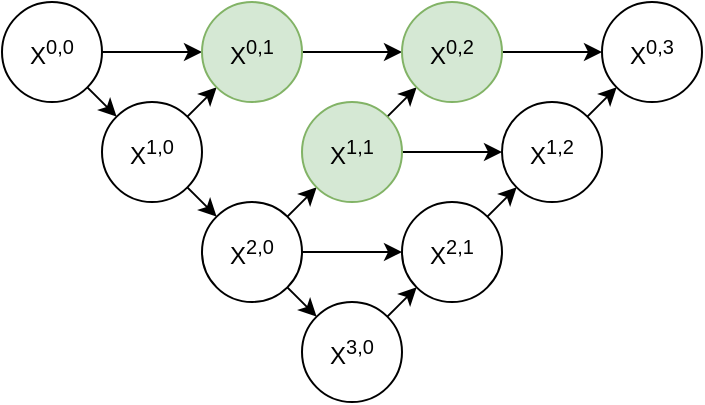 <mxfile version="12.8.8" type="github"><diagram id="A1M14UMs0x3FmAMATQVp" name="第 1 页"><mxGraphModel dx="1038" dy="617" grid="1" gridSize="10" guides="1" tooltips="1" connect="1" arrows="1" fold="1" page="1" pageScale="1" pageWidth="827" pageHeight="1169" math="1" shadow="0"><root><mxCell id="0"/><mxCell id="1" parent="0"/><mxCell id="SwjqRacwEZwQFt1Zl2ub-13" style="rounded=0;orthogonalLoop=1;jettySize=auto;html=1;exitX=1;exitY=1;exitDx=0;exitDy=0;entryX=0;entryY=0;entryDx=0;entryDy=0;" edge="1" parent="1" source="SwjqRacwEZwQFt1Zl2ub-1" target="SwjqRacwEZwQFt1Zl2ub-3"><mxGeometry relative="1" as="geometry"/></mxCell><mxCell id="SwjqRacwEZwQFt1Zl2ub-26" style="edgeStyle=none;rounded=0;orthogonalLoop=1;jettySize=auto;html=1;exitX=1;exitY=0.5;exitDx=0;exitDy=0;entryX=0;entryY=0.5;entryDx=0;entryDy=0;" edge="1" parent="1" source="SwjqRacwEZwQFt1Zl2ub-1" target="SwjqRacwEZwQFt1Zl2ub-19"><mxGeometry relative="1" as="geometry"/></mxCell><mxCell id="SwjqRacwEZwQFt1Zl2ub-1" value="X&lt;sup&gt;0,0&lt;/sup&gt;" style="ellipse;whiteSpace=wrap;html=1;" vertex="1" parent="1"><mxGeometry x="80" y="100" width="50" height="50" as="geometry"/></mxCell><mxCell id="SwjqRacwEZwQFt1Zl2ub-14" style="edgeStyle=none;rounded=0;orthogonalLoop=1;jettySize=auto;html=1;exitX=1;exitY=1;exitDx=0;exitDy=0;entryX=0;entryY=0;entryDx=0;entryDy=0;" edge="1" parent="1" source="SwjqRacwEZwQFt1Zl2ub-3" target="SwjqRacwEZwQFt1Zl2ub-4"><mxGeometry relative="1" as="geometry"/></mxCell><mxCell id="SwjqRacwEZwQFt1Zl2ub-23" style="edgeStyle=none;rounded=0;orthogonalLoop=1;jettySize=auto;html=1;exitX=1;exitY=0;exitDx=0;exitDy=0;entryX=0;entryY=1;entryDx=0;entryDy=0;" edge="1" parent="1" source="SwjqRacwEZwQFt1Zl2ub-3" target="SwjqRacwEZwQFt1Zl2ub-19"><mxGeometry relative="1" as="geometry"/></mxCell><mxCell id="SwjqRacwEZwQFt1Zl2ub-3" value="X&lt;sup&gt;1,0&lt;/sup&gt;" style="ellipse;whiteSpace=wrap;html=1;" vertex="1" parent="1"><mxGeometry x="130" y="150" width="50" height="50" as="geometry"/></mxCell><mxCell id="SwjqRacwEZwQFt1Zl2ub-15" style="edgeStyle=none;rounded=0;orthogonalLoop=1;jettySize=auto;html=1;exitX=1;exitY=1;exitDx=0;exitDy=0;entryX=0;entryY=0;entryDx=0;entryDy=0;" edge="1" parent="1" source="SwjqRacwEZwQFt1Zl2ub-4" target="SwjqRacwEZwQFt1Zl2ub-5"><mxGeometry relative="1" as="geometry"/></mxCell><mxCell id="SwjqRacwEZwQFt1Zl2ub-24" style="edgeStyle=none;rounded=0;orthogonalLoop=1;jettySize=auto;html=1;exitX=1;exitY=0;exitDx=0;exitDy=0;entryX=0;entryY=1;entryDx=0;entryDy=0;" edge="1" parent="1" source="SwjqRacwEZwQFt1Zl2ub-4" target="SwjqRacwEZwQFt1Zl2ub-11"><mxGeometry relative="1" as="geometry"/></mxCell><mxCell id="SwjqRacwEZwQFt1Zl2ub-30" style="edgeStyle=none;rounded=0;orthogonalLoop=1;jettySize=auto;html=1;exitX=1;exitY=0.5;exitDx=0;exitDy=0;entryX=1;entryY=0.5;entryDx=0;entryDy=0;" edge="1" parent="1" source="SwjqRacwEZwQFt1Zl2ub-4" target="SwjqRacwEZwQFt1Zl2ub-6"><mxGeometry relative="1" as="geometry"/></mxCell><mxCell id="SwjqRacwEZwQFt1Zl2ub-4" value="X&lt;sup&gt;2,0&lt;/sup&gt;" style="ellipse;whiteSpace=wrap;html=1;" vertex="1" parent="1"><mxGeometry x="180" y="200" width="50" height="50" as="geometry"/></mxCell><mxCell id="SwjqRacwEZwQFt1Zl2ub-16" style="edgeStyle=none;rounded=0;orthogonalLoop=1;jettySize=auto;html=1;exitX=1;exitY=0;exitDx=0;exitDy=0;entryX=1;entryY=0;entryDx=0;entryDy=0;" edge="1" parent="1" source="SwjqRacwEZwQFt1Zl2ub-5" target="SwjqRacwEZwQFt1Zl2ub-6"><mxGeometry relative="1" as="geometry"/></mxCell><mxCell id="SwjqRacwEZwQFt1Zl2ub-5" value="X&lt;sup&gt;3,0&lt;/sup&gt;" style="ellipse;whiteSpace=wrap;html=1;" vertex="1" parent="1"><mxGeometry x="230" y="250" width="50" height="50" as="geometry"/></mxCell><mxCell id="SwjqRacwEZwQFt1Zl2ub-17" style="edgeStyle=none;rounded=0;orthogonalLoop=1;jettySize=auto;html=1;exitX=0;exitY=1;exitDx=0;exitDy=0;entryX=0;entryY=1;entryDx=0;entryDy=0;" edge="1" parent="1" source="SwjqRacwEZwQFt1Zl2ub-6" target="SwjqRacwEZwQFt1Zl2ub-7"><mxGeometry relative="1" as="geometry"/></mxCell><mxCell id="SwjqRacwEZwQFt1Zl2ub-6" value="X&lt;sup&gt;2,1&lt;/sup&gt;" style="ellipse;whiteSpace=wrap;html=1;direction=west;" vertex="1" parent="1"><mxGeometry x="280" y="200" width="50" height="50" as="geometry"/></mxCell><mxCell id="SwjqRacwEZwQFt1Zl2ub-18" style="edgeStyle=none;rounded=0;orthogonalLoop=1;jettySize=auto;html=1;exitX=1;exitY=0;exitDx=0;exitDy=0;entryX=0;entryY=1;entryDx=0;entryDy=0;" edge="1" parent="1" source="SwjqRacwEZwQFt1Zl2ub-7" target="SwjqRacwEZwQFt1Zl2ub-8"><mxGeometry relative="1" as="geometry"/></mxCell><mxCell id="SwjqRacwEZwQFt1Zl2ub-7" value="X&lt;sup&gt;1,2&lt;/sup&gt;" style="ellipse;whiteSpace=wrap;html=1;" vertex="1" parent="1"><mxGeometry x="330" y="150" width="50" height="50" as="geometry"/></mxCell><mxCell id="SwjqRacwEZwQFt1Zl2ub-8" value="X&lt;sup&gt;0,3&lt;/sup&gt;" style="ellipse;whiteSpace=wrap;html=1;" vertex="1" parent="1"><mxGeometry x="380" y="100" width="50" height="50" as="geometry"/></mxCell><mxCell id="SwjqRacwEZwQFt1Zl2ub-25" style="edgeStyle=none;rounded=0;orthogonalLoop=1;jettySize=auto;html=1;exitX=1;exitY=0;exitDx=0;exitDy=0;entryX=0;entryY=1;entryDx=0;entryDy=0;" edge="1" parent="1" source="SwjqRacwEZwQFt1Zl2ub-11" target="SwjqRacwEZwQFt1Zl2ub-20"><mxGeometry relative="1" as="geometry"/></mxCell><mxCell id="SwjqRacwEZwQFt1Zl2ub-29" style="edgeStyle=none;rounded=0;orthogonalLoop=1;jettySize=auto;html=1;exitX=1;exitY=0.5;exitDx=0;exitDy=0;entryX=0;entryY=0.5;entryDx=0;entryDy=0;" edge="1" parent="1" source="SwjqRacwEZwQFt1Zl2ub-11" target="SwjqRacwEZwQFt1Zl2ub-7"><mxGeometry relative="1" as="geometry"/></mxCell><mxCell id="SwjqRacwEZwQFt1Zl2ub-11" value="X&lt;sup&gt;1,1&lt;/sup&gt;" style="ellipse;whiteSpace=wrap;html=1;fillColor=#d5e8d4;strokeColor=#82b366;" vertex="1" parent="1"><mxGeometry x="230" y="150" width="50" height="50" as="geometry"/></mxCell><mxCell id="SwjqRacwEZwQFt1Zl2ub-27" style="edgeStyle=none;rounded=0;orthogonalLoop=1;jettySize=auto;html=1;exitX=1;exitY=0.5;exitDx=0;exitDy=0;entryX=0;entryY=0.5;entryDx=0;entryDy=0;" edge="1" parent="1" source="SwjqRacwEZwQFt1Zl2ub-19" target="SwjqRacwEZwQFt1Zl2ub-20"><mxGeometry relative="1" as="geometry"/></mxCell><mxCell id="SwjqRacwEZwQFt1Zl2ub-19" value="X&lt;sup&gt;0,1&lt;/sup&gt;" style="ellipse;whiteSpace=wrap;html=1;fillColor=#d5e8d4;strokeColor=#82b366;" vertex="1" parent="1"><mxGeometry x="180" y="100" width="50" height="50" as="geometry"/></mxCell><mxCell id="SwjqRacwEZwQFt1Zl2ub-28" style="edgeStyle=none;rounded=0;orthogonalLoop=1;jettySize=auto;html=1;exitX=1;exitY=0.5;exitDx=0;exitDy=0;entryX=0;entryY=0.5;entryDx=0;entryDy=0;" edge="1" parent="1" source="SwjqRacwEZwQFt1Zl2ub-20" target="SwjqRacwEZwQFt1Zl2ub-8"><mxGeometry relative="1" as="geometry"/></mxCell><mxCell id="SwjqRacwEZwQFt1Zl2ub-20" value="X&lt;sup&gt;0,2&lt;/sup&gt;" style="ellipse;whiteSpace=wrap;html=1;fillColor=#d5e8d4;strokeColor=#82b366;" vertex="1" parent="1"><mxGeometry x="280" y="100" width="50" height="50" as="geometry"/></mxCell></root></mxGraphModel></diagram></mxfile>